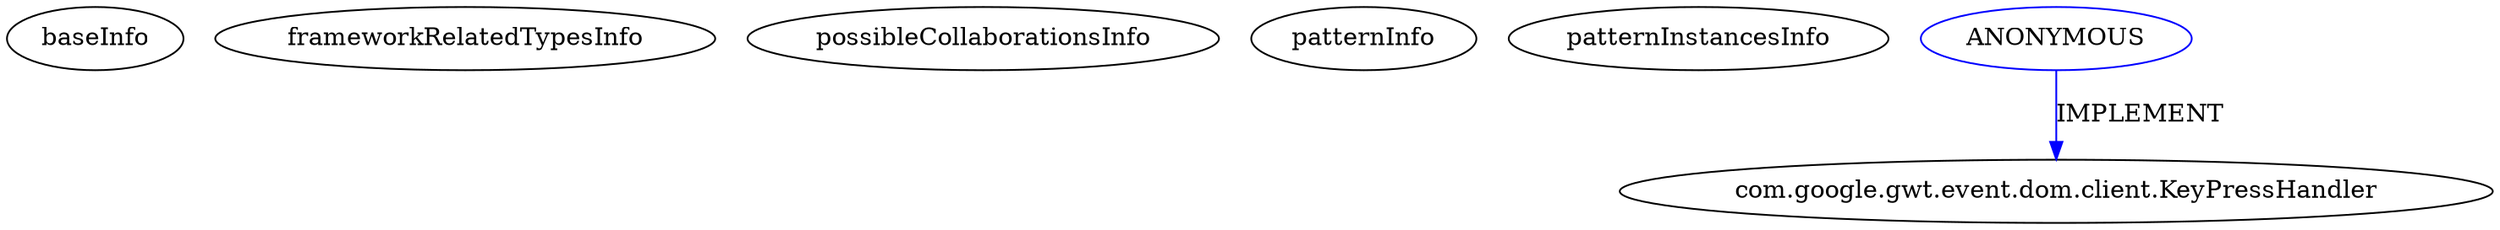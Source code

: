 digraph {
baseInfo[graphId=457,category="pattern",isAnonymous=false,possibleRelation=false]
frameworkRelatedTypesInfo[]
possibleCollaborationsInfo[]
patternInfo[frequency=2.0,patternRootClient=null]
patternInstancesInfo[0="hmiguellima-ugat~/hmiguellima-ugat/ugat-master/src/org/ucp/ugat/client/common/ui/ModalDialog.java~ModalDialog~3054",1="chrte-TemperatureWatcher~/chrte-TemperatureWatcher/TemperatureWatcher-master/src/com/google/gwt/sample/stockwatcher/client/TemperatureWatcher.java~TemperatureWatcher~1066"]
213[label="com.google.gwt.event.dom.client.KeyPressHandler",vertexType="FRAMEWORK_INTERFACE_TYPE",isFrameworkType=false]
221[label="ANONYMOUS",vertexType="REFERENCE_ANONYMOUS_DECLARATION",isFrameworkType=false,color=blue]
221->213[label="IMPLEMENT",color=blue]
}
